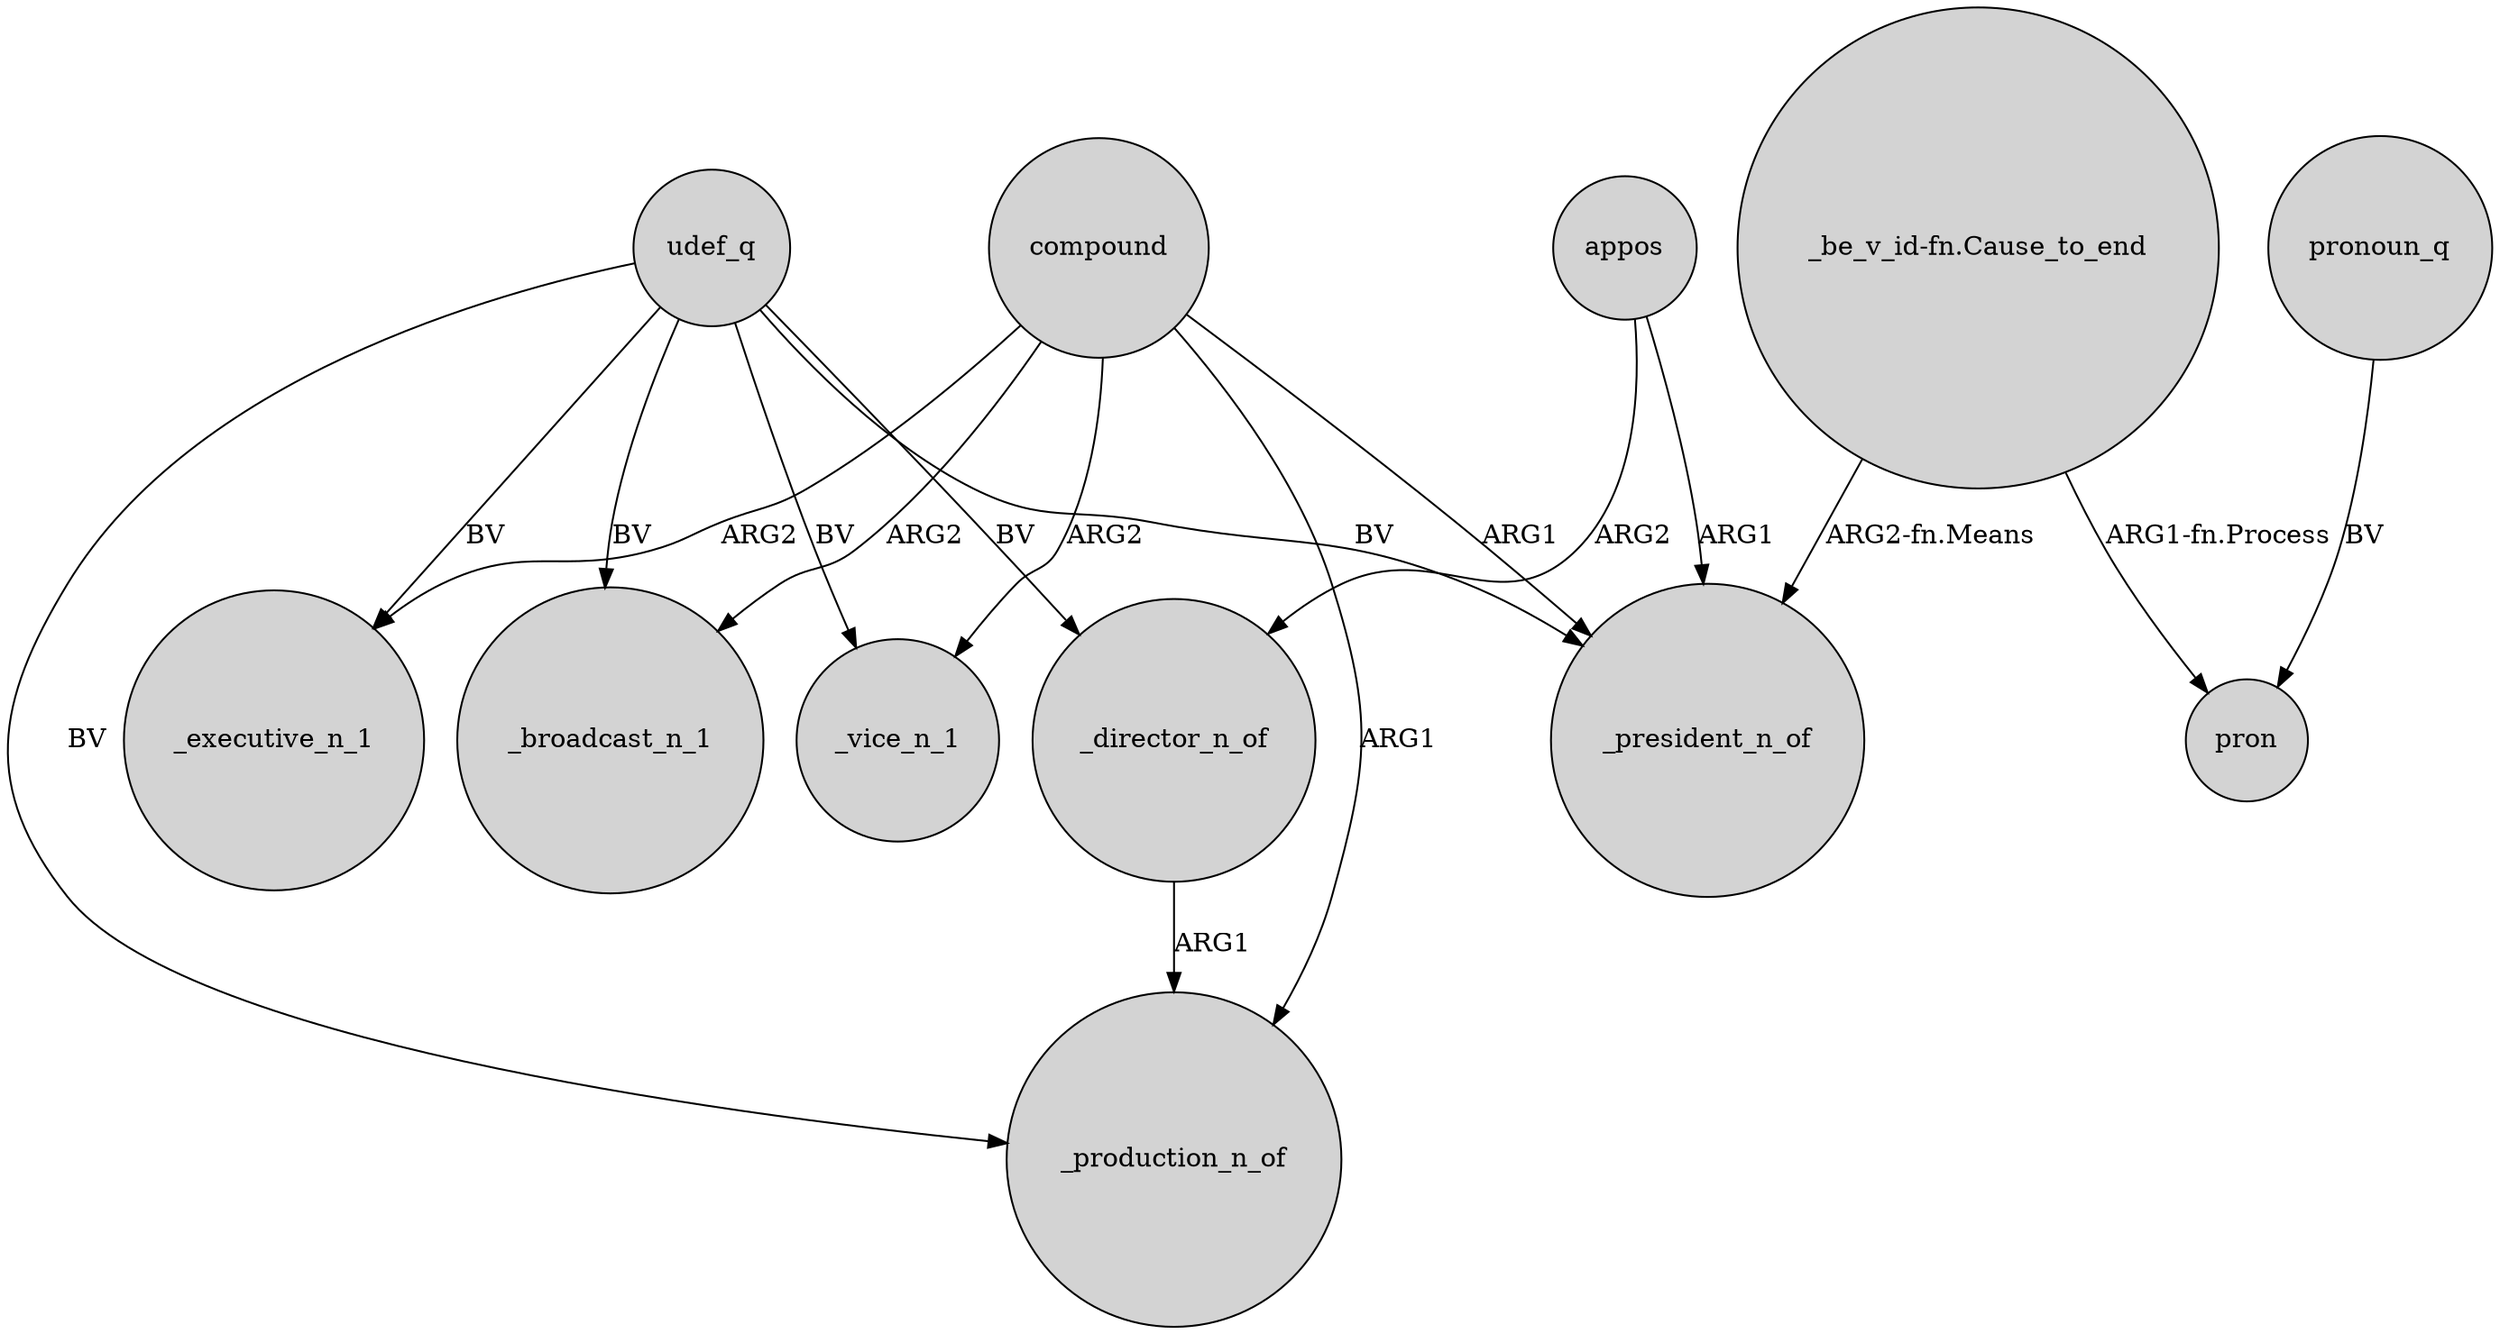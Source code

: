 digraph {
	node [shape=circle style=filled]
	udef_q -> _director_n_of [label=BV]
	appos -> _director_n_of [label=ARG2]
	compound -> _president_n_of [label=ARG1]
	"_be_v_id-fn.Cause_to_end" -> _president_n_of [label="ARG2-fn.Means"]
	udef_q -> _vice_n_1 [label=BV]
	_director_n_of -> _production_n_of [label=ARG1]
	udef_q -> _president_n_of [label=BV]
	udef_q -> _broadcast_n_1 [label=BV]
	pronoun_q -> pron [label=BV]
	compound -> _broadcast_n_1 [label=ARG2]
	"_be_v_id-fn.Cause_to_end" -> pron [label="ARG1-fn.Process"]
	compound -> _executive_n_1 [label=ARG2]
	appos -> _president_n_of [label=ARG1]
	udef_q -> _production_n_of [label=BV]
	udef_q -> _executive_n_1 [label=BV]
	compound -> _production_n_of [label=ARG1]
	compound -> _vice_n_1 [label=ARG2]
}
